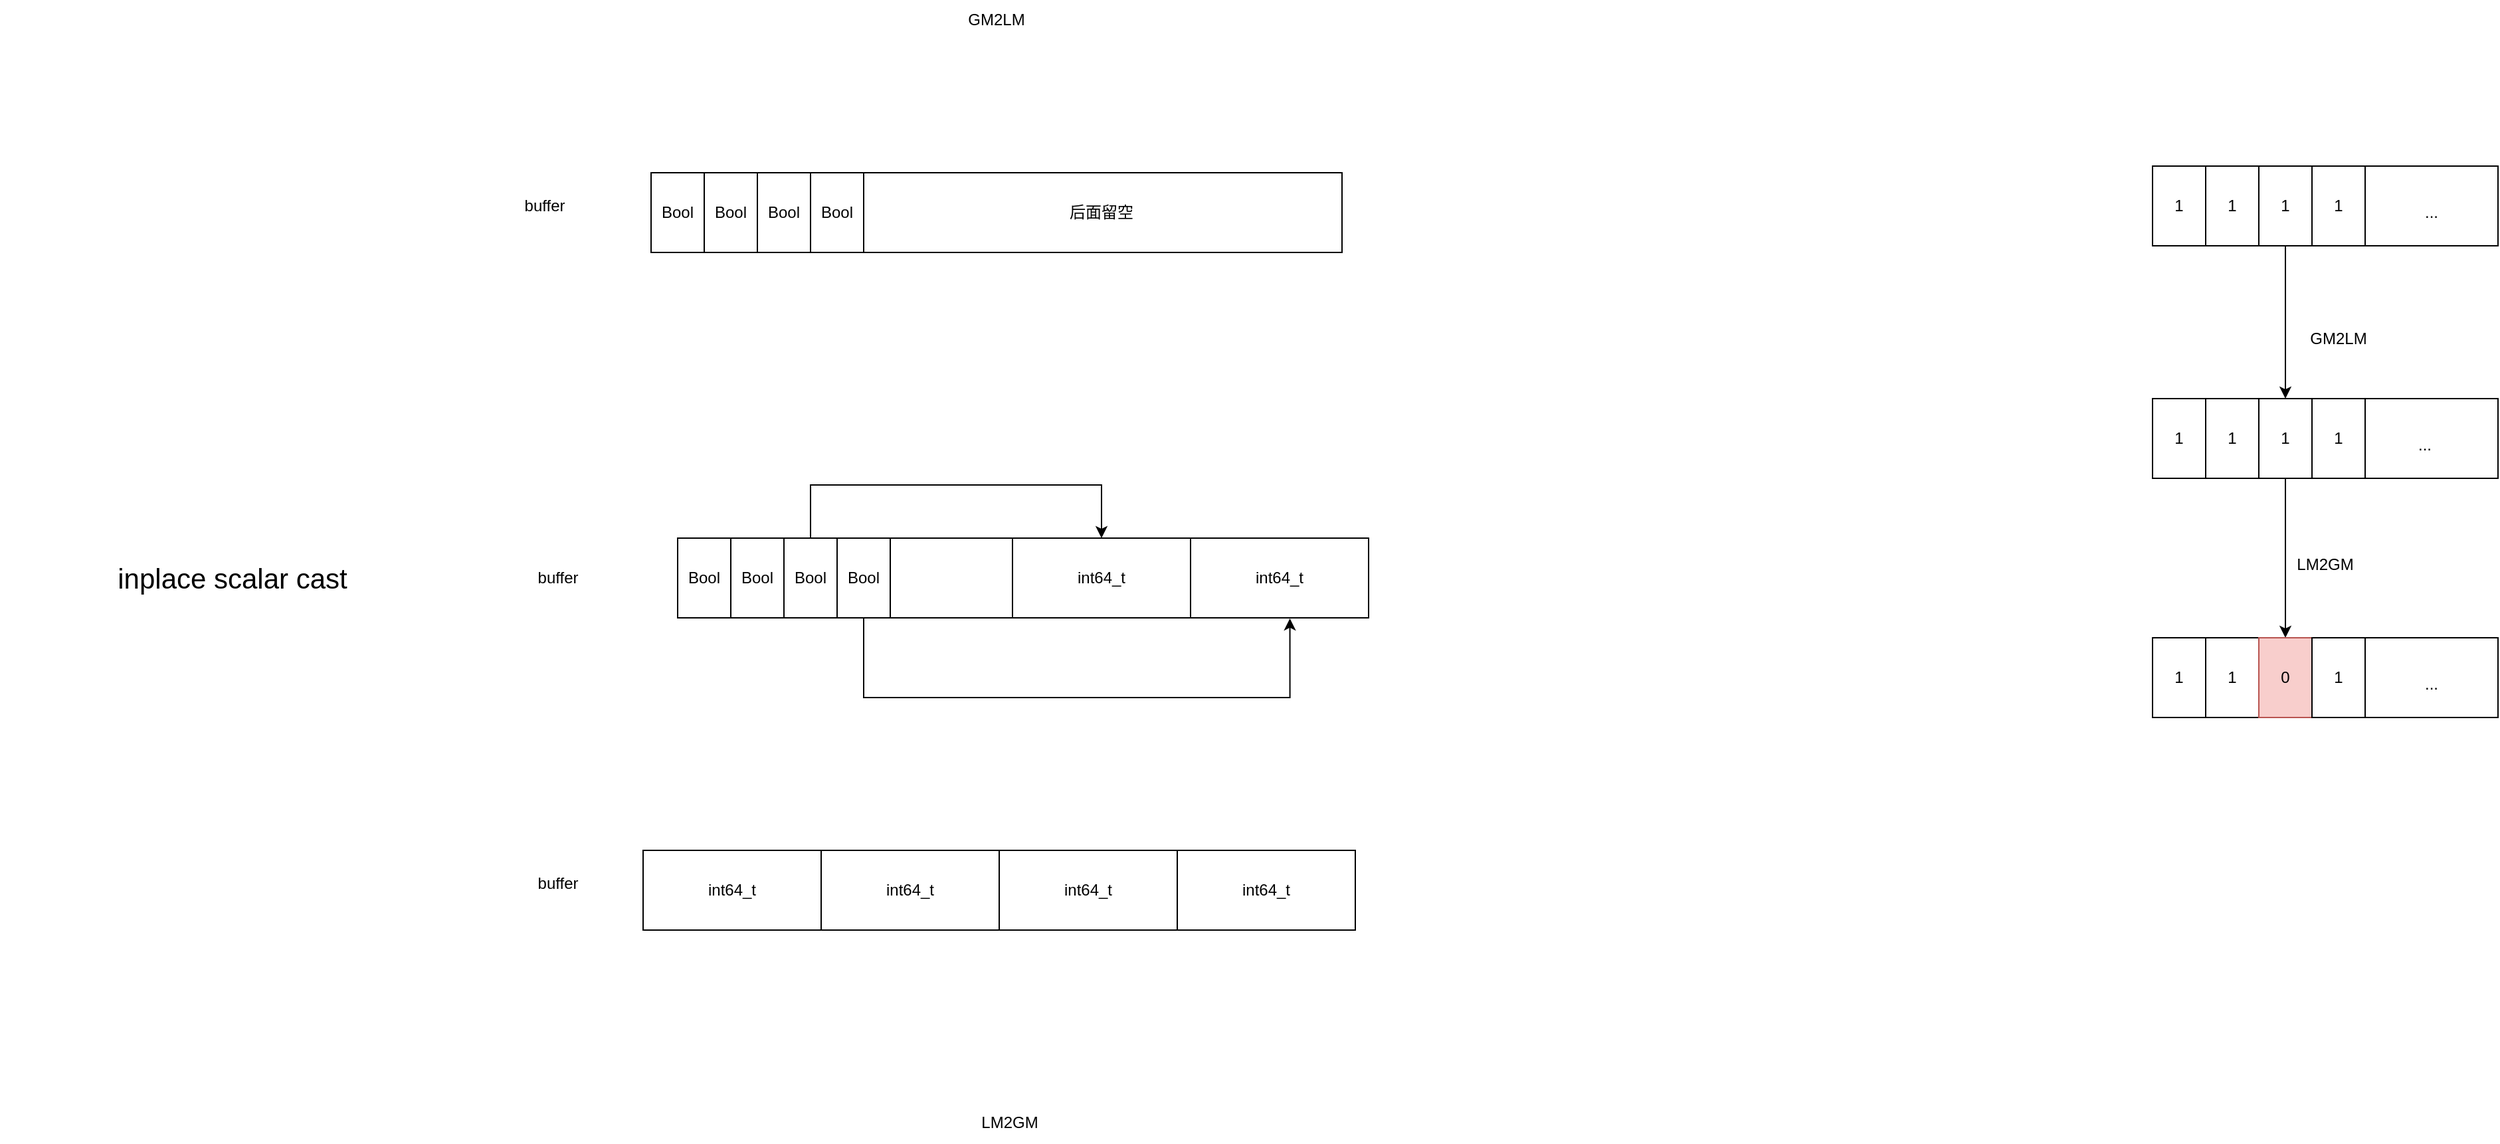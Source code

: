 <mxfile version="24.7.4">
  <diagram name="第 1 页" id="yKzu7u5VyLSzkMipUg6G">
    <mxGraphModel dx="2501" dy="958" grid="1" gridSize="10" guides="1" tooltips="1" connect="1" arrows="1" fold="1" page="1" pageScale="1" pageWidth="827" pageHeight="1169" math="0" shadow="0">
      <root>
        <mxCell id="0" />
        <mxCell id="1" parent="0" />
        <mxCell id="exQrMqTeNbJdFf9lympC-1" value="" style="rounded=0;whiteSpace=wrap;html=1;" parent="1" vertex="1">
          <mxGeometry x="140" y="465" width="520" height="60" as="geometry" />
        </mxCell>
        <mxCell id="exQrMqTeNbJdFf9lympC-2" value="Bool" style="rounded=0;whiteSpace=wrap;html=1;" parent="1" vertex="1">
          <mxGeometry x="140" y="465" width="40" height="60" as="geometry" />
        </mxCell>
        <mxCell id="exQrMqTeNbJdFf9lympC-3" value="Bool" style="rounded=0;whiteSpace=wrap;html=1;" parent="1" vertex="1">
          <mxGeometry x="180" y="465" width="40" height="60" as="geometry" />
        </mxCell>
        <mxCell id="exQrMqTeNbJdFf9lympC-9" style="edgeStyle=orthogonalEdgeStyle;rounded=0;orthogonalLoop=1;jettySize=auto;html=1;entryX=0.5;entryY=0;entryDx=0;entryDy=0;" parent="1" source="exQrMqTeNbJdFf9lympC-4" target="exQrMqTeNbJdFf9lympC-7" edge="1">
          <mxGeometry relative="1" as="geometry">
            <Array as="points">
              <mxPoint x="240" y="425" />
              <mxPoint x="459" y="425" />
            </Array>
          </mxGeometry>
        </mxCell>
        <mxCell id="exQrMqTeNbJdFf9lympC-4" value="Bool" style="rounded=0;whiteSpace=wrap;html=1;" parent="1" vertex="1">
          <mxGeometry x="220" y="465" width="40" height="60" as="geometry" />
        </mxCell>
        <mxCell id="exQrMqTeNbJdFf9lympC-8" style="edgeStyle=orthogonalEdgeStyle;rounded=0;orthogonalLoop=1;jettySize=auto;html=1;entryX=0.558;entryY=1.008;entryDx=0;entryDy=0;entryPerimeter=0;" parent="1" source="exQrMqTeNbJdFf9lympC-5" target="exQrMqTeNbJdFf9lympC-6" edge="1">
          <mxGeometry relative="1" as="geometry">
            <mxPoint x="600" y="535" as="targetPoint" />
            <Array as="points">
              <mxPoint x="280" y="585" />
              <mxPoint x="601" y="585" />
            </Array>
          </mxGeometry>
        </mxCell>
        <mxCell id="exQrMqTeNbJdFf9lympC-5" value="Bool" style="rounded=0;whiteSpace=wrap;html=1;" parent="1" vertex="1">
          <mxGeometry x="260" y="465" width="40" height="60" as="geometry" />
        </mxCell>
        <mxCell id="exQrMqTeNbJdFf9lympC-6" value="int64_t" style="rounded=0;whiteSpace=wrap;html=1;" parent="1" vertex="1">
          <mxGeometry x="526" y="465" width="134" height="60" as="geometry" />
        </mxCell>
        <mxCell id="exQrMqTeNbJdFf9lympC-7" value="int64_t" style="rounded=0;whiteSpace=wrap;html=1;" parent="1" vertex="1">
          <mxGeometry x="392" y="465" width="134" height="60" as="geometry" />
        </mxCell>
        <mxCell id="exQrMqTeNbJdFf9lympC-10" value="inplace scalar cast" style="text;html=1;align=center;verticalAlign=middle;whiteSpace=wrap;rounded=0;fontSize=21;" parent="1" vertex="1">
          <mxGeometry x="-370" y="475" width="350" height="40" as="geometry" />
        </mxCell>
        <mxCell id="exQrMqTeNbJdFf9lympC-11" value="buffer" style="text;html=1;align=center;verticalAlign=middle;whiteSpace=wrap;rounded=0;" parent="1" vertex="1">
          <mxGeometry x="20" y="480" width="60" height="30" as="geometry" />
        </mxCell>
        <mxCell id="exQrMqTeNbJdFf9lympC-22" value="" style="rounded=0;whiteSpace=wrap;html=1;" parent="1" vertex="1">
          <mxGeometry x="120" y="190" width="520" height="60" as="geometry" />
        </mxCell>
        <mxCell id="exQrMqTeNbJdFf9lympC-23" value="GM2LM" style="text;html=1;align=center;verticalAlign=middle;whiteSpace=wrap;rounded=0;" parent="1" vertex="1">
          <mxGeometry x="350" y="60" width="60" height="30" as="geometry" />
        </mxCell>
        <mxCell id="exQrMqTeNbJdFf9lympC-25" style="edgeStyle=orthogonalEdgeStyle;rounded=0;orthogonalLoop=1;jettySize=auto;html=1;exitX=0.5;exitY=1;exitDx=0;exitDy=0;" parent="1" source="exQrMqTeNbJdFf9lympC-11" target="exQrMqTeNbJdFf9lympC-11" edge="1">
          <mxGeometry relative="1" as="geometry" />
        </mxCell>
        <mxCell id="exQrMqTeNbJdFf9lympC-26" style="edgeStyle=orthogonalEdgeStyle;rounded=0;orthogonalLoop=1;jettySize=auto;html=1;exitX=0.5;exitY=1;exitDx=0;exitDy=0;" parent="1" edge="1">
          <mxGeometry relative="1" as="geometry">
            <mxPoint x="60" y="520" as="sourcePoint" />
            <mxPoint x="60" y="520" as="targetPoint" />
          </mxGeometry>
        </mxCell>
        <mxCell id="exQrMqTeNbJdFf9lympC-27" value="buffer" style="text;html=1;align=center;verticalAlign=middle;whiteSpace=wrap;rounded=0;" parent="1" vertex="1">
          <mxGeometry x="10" y="200" width="60" height="30" as="geometry" />
        </mxCell>
        <mxCell id="exQrMqTeNbJdFf9lympC-28" value="Bool" style="rounded=0;whiteSpace=wrap;html=1;" parent="1" vertex="1">
          <mxGeometry x="120" y="190" width="40" height="60" as="geometry" />
        </mxCell>
        <mxCell id="exQrMqTeNbJdFf9lympC-29" value="Bool" style="rounded=0;whiteSpace=wrap;html=1;" parent="1" vertex="1">
          <mxGeometry x="160" y="190" width="40" height="60" as="geometry" />
        </mxCell>
        <mxCell id="exQrMqTeNbJdFf9lympC-30" value="Bool" style="rounded=0;whiteSpace=wrap;html=1;" parent="1" vertex="1">
          <mxGeometry x="200" y="190" width="40" height="60" as="geometry" />
        </mxCell>
        <mxCell id="exQrMqTeNbJdFf9lympC-31" value="Bool" style="rounded=0;whiteSpace=wrap;html=1;" parent="1" vertex="1">
          <mxGeometry x="240" y="190" width="40" height="60" as="geometry" />
        </mxCell>
        <mxCell id="exQrMqTeNbJdFf9lympC-32" value="后面留空" style="text;html=1;align=center;verticalAlign=middle;whiteSpace=wrap;rounded=0;" parent="1" vertex="1">
          <mxGeometry x="429" y="205" width="60" height="30" as="geometry" />
        </mxCell>
        <mxCell id="44GsypzOeHssIPbxZAxk-1" value="" style="rounded=0;whiteSpace=wrap;html=1;" vertex="1" parent="1">
          <mxGeometry x="130" y="700" width="520" height="60" as="geometry" />
        </mxCell>
        <mxCell id="44GsypzOeHssIPbxZAxk-2" value="buffer" style="text;html=1;align=center;verticalAlign=middle;whiteSpace=wrap;rounded=0;" vertex="1" parent="1">
          <mxGeometry x="20" y="710" width="60" height="30" as="geometry" />
        </mxCell>
        <mxCell id="44GsypzOeHssIPbxZAxk-8" value="int64_t" style="rounded=0;whiteSpace=wrap;html=1;" vertex="1" parent="1">
          <mxGeometry x="516" y="700" width="134" height="60" as="geometry" />
        </mxCell>
        <mxCell id="44GsypzOeHssIPbxZAxk-9" value="int64_t" style="rounded=0;whiteSpace=wrap;html=1;" vertex="1" parent="1">
          <mxGeometry x="382" y="700" width="134" height="60" as="geometry" />
        </mxCell>
        <mxCell id="44GsypzOeHssIPbxZAxk-10" value="int64_t" style="rounded=0;whiteSpace=wrap;html=1;" vertex="1" parent="1">
          <mxGeometry x="248" y="700" width="134" height="60" as="geometry" />
        </mxCell>
        <mxCell id="44GsypzOeHssIPbxZAxk-11" value="int64_t" style="rounded=0;whiteSpace=wrap;html=1;" vertex="1" parent="1">
          <mxGeometry x="114" y="700" width="134" height="60" as="geometry" />
        </mxCell>
        <mxCell id="44GsypzOeHssIPbxZAxk-13" value="LM2GM" style="text;html=1;align=center;verticalAlign=middle;whiteSpace=wrap;rounded=0;" vertex="1" parent="1">
          <mxGeometry x="360" y="890" width="60" height="30" as="geometry" />
        </mxCell>
        <mxCell id="44GsypzOeHssIPbxZAxk-15" value="" style="rounded=0;whiteSpace=wrap;html=1;" vertex="1" parent="1">
          <mxGeometry x="1250" y="185" width="260" height="60" as="geometry" />
        </mxCell>
        <mxCell id="44GsypzOeHssIPbxZAxk-16" value="1" style="rounded=0;whiteSpace=wrap;html=1;" vertex="1" parent="1">
          <mxGeometry x="1250" y="185" width="40" height="60" as="geometry" />
        </mxCell>
        <mxCell id="44GsypzOeHssIPbxZAxk-17" value="1" style="rounded=0;whiteSpace=wrap;html=1;" vertex="1" parent="1">
          <mxGeometry x="1290" y="185" width="40" height="60" as="geometry" />
        </mxCell>
        <mxCell id="44GsypzOeHssIPbxZAxk-32" style="edgeStyle=orthogonalEdgeStyle;rounded=0;orthogonalLoop=1;jettySize=auto;html=1;" edge="1" parent="1" source="44GsypzOeHssIPbxZAxk-18" target="44GsypzOeHssIPbxZAxk-25">
          <mxGeometry relative="1" as="geometry" />
        </mxCell>
        <mxCell id="44GsypzOeHssIPbxZAxk-18" value="1" style="rounded=0;whiteSpace=wrap;html=1;" vertex="1" parent="1">
          <mxGeometry x="1330" y="185" width="40" height="60" as="geometry" />
        </mxCell>
        <mxCell id="44GsypzOeHssIPbxZAxk-19" value="1" style="rounded=0;whiteSpace=wrap;html=1;" vertex="1" parent="1">
          <mxGeometry x="1370" y="185" width="40" height="60" as="geometry" />
        </mxCell>
        <mxCell id="44GsypzOeHssIPbxZAxk-21" value="..." style="text;html=1;align=center;verticalAlign=middle;whiteSpace=wrap;rounded=0;" vertex="1" parent="1">
          <mxGeometry x="1430" y="205" width="60" height="30" as="geometry" />
        </mxCell>
        <mxCell id="44GsypzOeHssIPbxZAxk-22" value="" style="rounded=0;whiteSpace=wrap;html=1;" vertex="1" parent="1">
          <mxGeometry x="1250" y="360" width="260" height="60" as="geometry" />
        </mxCell>
        <mxCell id="44GsypzOeHssIPbxZAxk-23" value="1" style="rounded=0;whiteSpace=wrap;html=1;" vertex="1" parent="1">
          <mxGeometry x="1250" y="360" width="40" height="60" as="geometry" />
        </mxCell>
        <mxCell id="44GsypzOeHssIPbxZAxk-24" value="1" style="rounded=0;whiteSpace=wrap;html=1;" vertex="1" parent="1">
          <mxGeometry x="1290" y="360" width="40" height="60" as="geometry" />
        </mxCell>
        <mxCell id="44GsypzOeHssIPbxZAxk-39" style="edgeStyle=orthogonalEdgeStyle;rounded=0;orthogonalLoop=1;jettySize=auto;html=1;entryX=0.5;entryY=0;entryDx=0;entryDy=0;" edge="1" parent="1" source="44GsypzOeHssIPbxZAxk-25" target="44GsypzOeHssIPbxZAxk-36">
          <mxGeometry relative="1" as="geometry" />
        </mxCell>
        <mxCell id="44GsypzOeHssIPbxZAxk-25" value="1" style="rounded=0;whiteSpace=wrap;html=1;" vertex="1" parent="1">
          <mxGeometry x="1330" y="360" width="40" height="60" as="geometry" />
        </mxCell>
        <mxCell id="44GsypzOeHssIPbxZAxk-26" value="1" style="rounded=0;whiteSpace=wrap;html=1;" vertex="1" parent="1">
          <mxGeometry x="1370" y="360" width="40" height="60" as="geometry" />
        </mxCell>
        <mxCell id="44GsypzOeHssIPbxZAxk-27" value="..." style="text;html=1;align=center;verticalAlign=middle;whiteSpace=wrap;rounded=0;" vertex="1" parent="1">
          <mxGeometry x="1420" y="380" width="70" height="30" as="geometry" />
        </mxCell>
        <mxCell id="44GsypzOeHssIPbxZAxk-30" value="LM2GM" style="text;html=1;align=center;verticalAlign=middle;whiteSpace=wrap;rounded=0;" vertex="1" parent="1">
          <mxGeometry x="1350" y="470" width="60" height="30" as="geometry" />
        </mxCell>
        <mxCell id="44GsypzOeHssIPbxZAxk-33" value="" style="rounded=0;whiteSpace=wrap;html=1;" vertex="1" parent="1">
          <mxGeometry x="1250" y="540" width="260" height="60" as="geometry" />
        </mxCell>
        <mxCell id="44GsypzOeHssIPbxZAxk-34" value="1" style="rounded=0;whiteSpace=wrap;html=1;" vertex="1" parent="1">
          <mxGeometry x="1250" y="540" width="40" height="60" as="geometry" />
        </mxCell>
        <mxCell id="44GsypzOeHssIPbxZAxk-35" value="1" style="rounded=0;whiteSpace=wrap;html=1;" vertex="1" parent="1">
          <mxGeometry x="1290" y="540" width="40" height="60" as="geometry" />
        </mxCell>
        <mxCell id="44GsypzOeHssIPbxZAxk-36" value="0" style="rounded=0;whiteSpace=wrap;html=1;fillColor=#f8cecc;strokeColor=#b85450;" vertex="1" parent="1">
          <mxGeometry x="1330" y="540" width="40" height="60" as="geometry" />
        </mxCell>
        <mxCell id="44GsypzOeHssIPbxZAxk-37" value="1" style="rounded=0;whiteSpace=wrap;html=1;" vertex="1" parent="1">
          <mxGeometry x="1370" y="540" width="40" height="60" as="geometry" />
        </mxCell>
        <mxCell id="44GsypzOeHssIPbxZAxk-38" value="..." style="text;html=1;align=center;verticalAlign=middle;whiteSpace=wrap;rounded=0;" vertex="1" parent="1">
          <mxGeometry x="1430" y="560" width="60" height="30" as="geometry" />
        </mxCell>
        <mxCell id="44GsypzOeHssIPbxZAxk-40" value="GM2LM" style="text;html=1;align=center;verticalAlign=middle;whiteSpace=wrap;rounded=0;" vertex="1" parent="1">
          <mxGeometry x="1360" y="300" width="60" height="30" as="geometry" />
        </mxCell>
      </root>
    </mxGraphModel>
  </diagram>
</mxfile>
